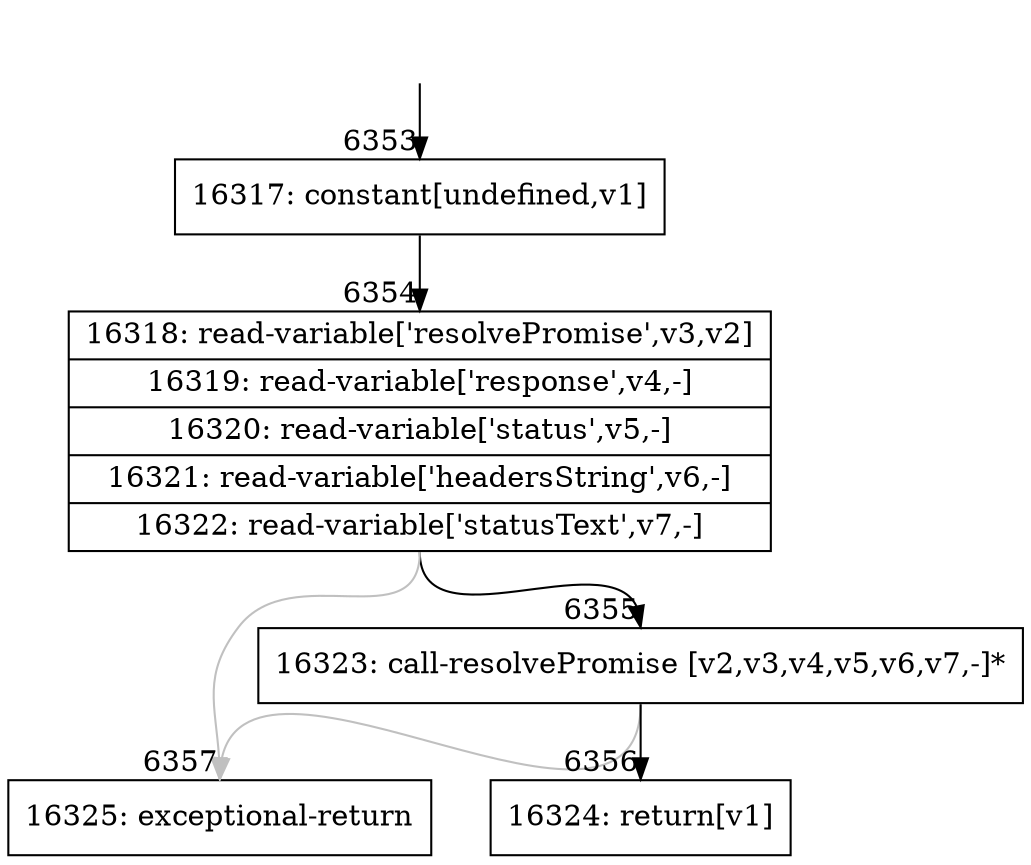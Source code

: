 digraph {
rankdir="TD"
BB_entry481[shape=none,label=""];
BB_entry481 -> BB6353 [tailport=s, headport=n, headlabel="    6353"]
BB6353 [shape=record label="{16317: constant[undefined,v1]}" ] 
BB6353 -> BB6354 [tailport=s, headport=n, headlabel="      6354"]
BB6354 [shape=record label="{16318: read-variable['resolvePromise',v3,v2]|16319: read-variable['response',v4,-]|16320: read-variable['status',v5,-]|16321: read-variable['headersString',v6,-]|16322: read-variable['statusText',v7,-]}" ] 
BB6354 -> BB6355 [tailport=s, headport=n, headlabel="      6355"]
BB6354 -> BB6357 [tailport=s, headport=n, color=gray, headlabel="      6357"]
BB6355 [shape=record label="{16323: call-resolvePromise [v2,v3,v4,v5,v6,v7,-]*}" ] 
BB6355 -> BB6356 [tailport=s, headport=n, headlabel="      6356"]
BB6355 -> BB6357 [tailport=s, headport=n, color=gray]
BB6356 [shape=record label="{16324: return[v1]}" ] 
BB6357 [shape=record label="{16325: exceptional-return}" ] 
//#$~ 10359
}
